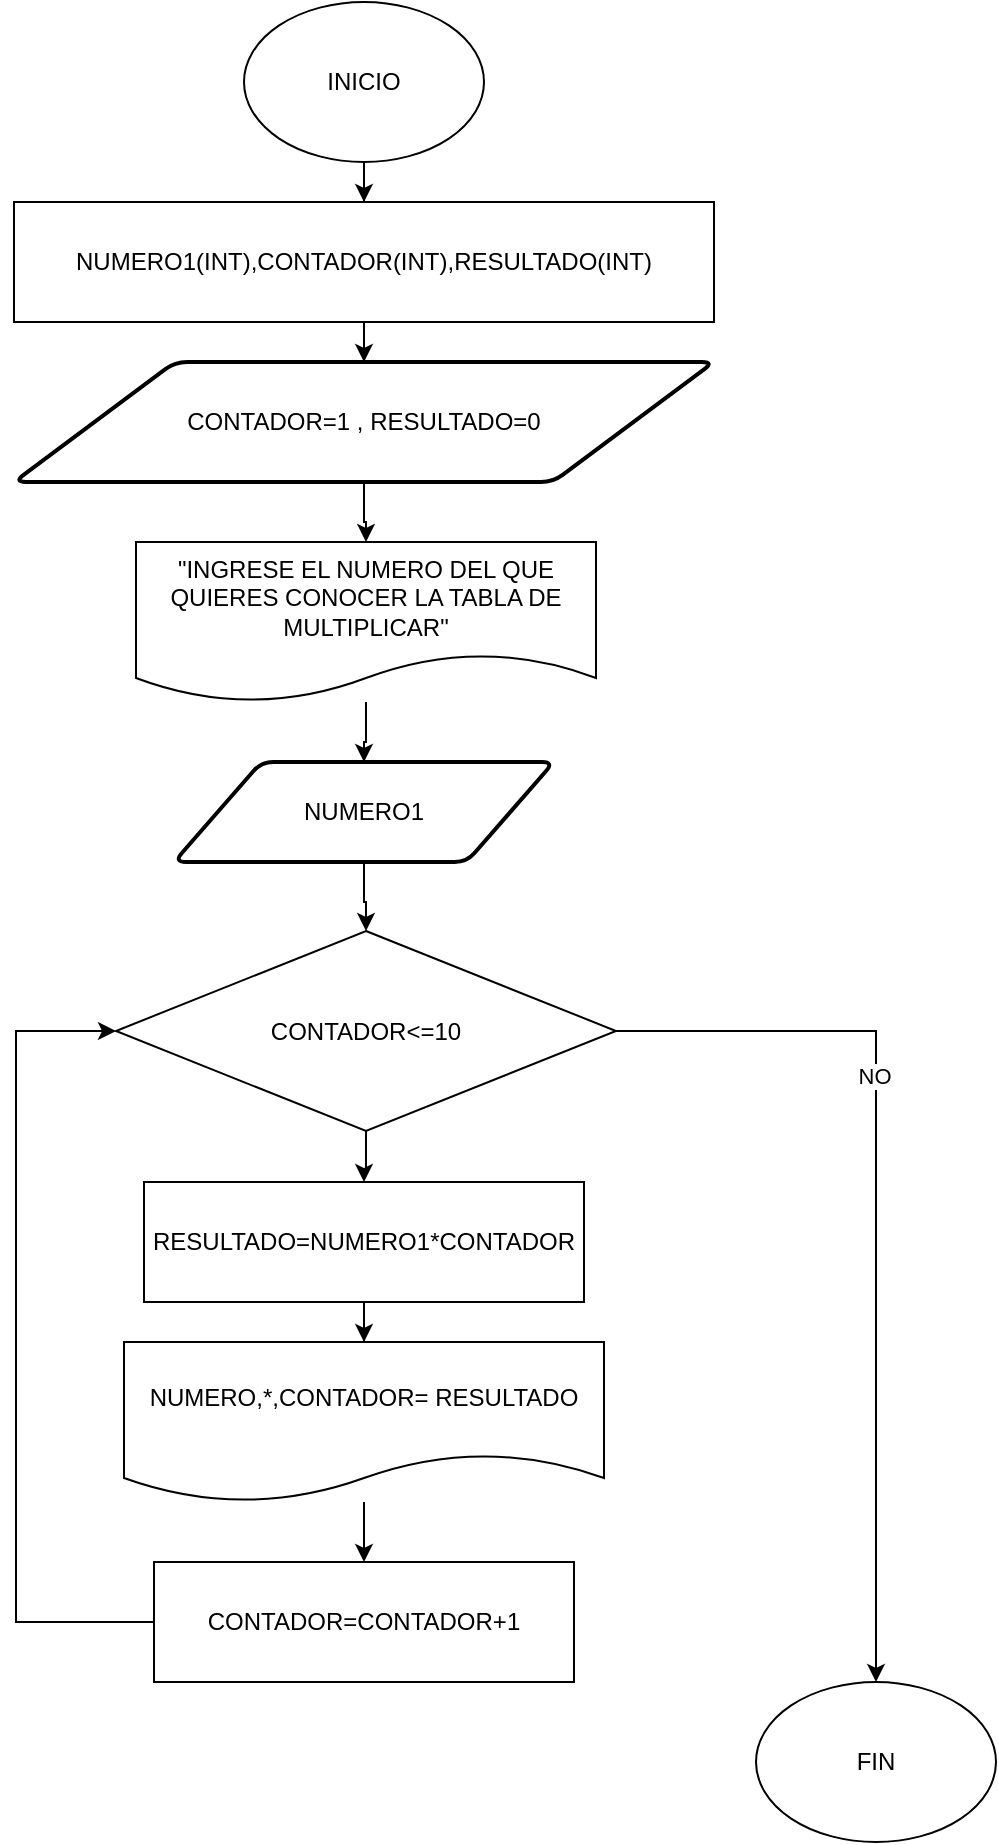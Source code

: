 <mxfile version="20.2.7" type="github">
  <diagram id="Spm0ucjE1Vnos5P3Ht3a" name="Página-1">
    <mxGraphModel dx="2374" dy="1133" grid="1" gridSize="10" guides="1" tooltips="1" connect="1" arrows="1" fold="1" page="1" pageScale="1" pageWidth="827" pageHeight="1169" math="0" shadow="0">
      <root>
        <mxCell id="0" />
        <mxCell id="1" parent="0" />
        <mxCell id="R8buzvKy0wzdD9ak6jDf-3" style="edgeStyle=orthogonalEdgeStyle;rounded=0;orthogonalLoop=1;jettySize=auto;html=1;entryX=0.5;entryY=0;entryDx=0;entryDy=0;" edge="1" parent="1" source="R8buzvKy0wzdD9ak6jDf-1" target="R8buzvKy0wzdD9ak6jDf-2">
          <mxGeometry relative="1" as="geometry" />
        </mxCell>
        <mxCell id="R8buzvKy0wzdD9ak6jDf-1" value="INICIO" style="ellipse;whiteSpace=wrap;html=1;" vertex="1" parent="1">
          <mxGeometry x="354" y="20" width="120" height="80" as="geometry" />
        </mxCell>
        <mxCell id="R8buzvKy0wzdD9ak6jDf-8" style="edgeStyle=orthogonalEdgeStyle;rounded=0;orthogonalLoop=1;jettySize=auto;html=1;entryX=0.5;entryY=0;entryDx=0;entryDy=0;" edge="1" parent="1" source="R8buzvKy0wzdD9ak6jDf-2" target="R8buzvKy0wzdD9ak6jDf-6">
          <mxGeometry relative="1" as="geometry" />
        </mxCell>
        <mxCell id="R8buzvKy0wzdD9ak6jDf-2" value="NUMERO1(INT),CONTADOR(INT),RESULTADO(INT)" style="rounded=0;whiteSpace=wrap;html=1;" vertex="1" parent="1">
          <mxGeometry x="239" y="120" width="350" height="60" as="geometry" />
        </mxCell>
        <mxCell id="R8buzvKy0wzdD9ak6jDf-11" style="edgeStyle=orthogonalEdgeStyle;rounded=0;orthogonalLoop=1;jettySize=auto;html=1;entryX=0.5;entryY=0;entryDx=0;entryDy=0;" edge="1" parent="1" source="R8buzvKy0wzdD9ak6jDf-6" target="R8buzvKy0wzdD9ak6jDf-9">
          <mxGeometry relative="1" as="geometry" />
        </mxCell>
        <mxCell id="R8buzvKy0wzdD9ak6jDf-6" value="CONTADOR=1 , RESULTADO=0" style="shape=parallelogram;html=1;strokeWidth=2;perimeter=parallelogramPerimeter;whiteSpace=wrap;rounded=1;arcSize=12;size=0.23;" vertex="1" parent="1">
          <mxGeometry x="239" y="200" width="350" height="60" as="geometry" />
        </mxCell>
        <mxCell id="R8buzvKy0wzdD9ak6jDf-14" style="edgeStyle=orthogonalEdgeStyle;rounded=0;orthogonalLoop=1;jettySize=auto;html=1;" edge="1" parent="1" source="R8buzvKy0wzdD9ak6jDf-9" target="R8buzvKy0wzdD9ak6jDf-12">
          <mxGeometry relative="1" as="geometry" />
        </mxCell>
        <mxCell id="R8buzvKy0wzdD9ak6jDf-9" value="&quot;INGRESE EL NUMERO DEL QUE QUIERES CONOCER LA TABLA DE MULTIPLICAR&quot;" style="shape=document;whiteSpace=wrap;html=1;boundedLbl=1;" vertex="1" parent="1">
          <mxGeometry x="300" y="290" width="230" height="80" as="geometry" />
        </mxCell>
        <mxCell id="R8buzvKy0wzdD9ak6jDf-16" style="edgeStyle=orthogonalEdgeStyle;rounded=0;orthogonalLoop=1;jettySize=auto;html=1;entryX=0.5;entryY=0;entryDx=0;entryDy=0;" edge="1" parent="1" source="R8buzvKy0wzdD9ak6jDf-12" target="R8buzvKy0wzdD9ak6jDf-15">
          <mxGeometry relative="1" as="geometry" />
        </mxCell>
        <mxCell id="R8buzvKy0wzdD9ak6jDf-12" value="NUMERO1" style="shape=parallelogram;html=1;strokeWidth=2;perimeter=parallelogramPerimeter;whiteSpace=wrap;rounded=1;arcSize=12;size=0.23;" vertex="1" parent="1">
          <mxGeometry x="319" y="400" width="190" height="50" as="geometry" />
        </mxCell>
        <mxCell id="R8buzvKy0wzdD9ak6jDf-18" style="edgeStyle=orthogonalEdgeStyle;rounded=0;orthogonalLoop=1;jettySize=auto;html=1;entryX=0.5;entryY=0;entryDx=0;entryDy=0;" edge="1" parent="1" source="R8buzvKy0wzdD9ak6jDf-15" target="R8buzvKy0wzdD9ak6jDf-27">
          <mxGeometry relative="1" as="geometry">
            <mxPoint x="660" y="930" as="targetPoint" />
          </mxGeometry>
        </mxCell>
        <mxCell id="R8buzvKy0wzdD9ak6jDf-19" value="NO" style="edgeLabel;html=1;align=center;verticalAlign=middle;resizable=0;points=[];" vertex="1" connectable="0" parent="R8buzvKy0wzdD9ak6jDf-18">
          <mxGeometry x="-0.336" y="-1" relative="1" as="geometry">
            <mxPoint y="1" as="offset" />
          </mxGeometry>
        </mxCell>
        <mxCell id="R8buzvKy0wzdD9ak6jDf-21" style="edgeStyle=orthogonalEdgeStyle;rounded=0;orthogonalLoop=1;jettySize=auto;html=1;" edge="1" parent="1" source="R8buzvKy0wzdD9ak6jDf-15" target="R8buzvKy0wzdD9ak6jDf-20">
          <mxGeometry relative="1" as="geometry" />
        </mxCell>
        <mxCell id="R8buzvKy0wzdD9ak6jDf-15" value="CONTADOR&amp;lt;=10" style="rhombus;whiteSpace=wrap;html=1;" vertex="1" parent="1">
          <mxGeometry x="290" y="484.5" width="250" height="100" as="geometry" />
        </mxCell>
        <mxCell id="R8buzvKy0wzdD9ak6jDf-23" style="edgeStyle=orthogonalEdgeStyle;rounded=0;orthogonalLoop=1;jettySize=auto;html=1;" edge="1" parent="1" source="R8buzvKy0wzdD9ak6jDf-20" target="R8buzvKy0wzdD9ak6jDf-22">
          <mxGeometry relative="1" as="geometry" />
        </mxCell>
        <mxCell id="R8buzvKy0wzdD9ak6jDf-20" value="RESULTADO=NUMERO1*CONTADOR" style="rounded=0;whiteSpace=wrap;html=1;" vertex="1" parent="1">
          <mxGeometry x="304" y="610" width="220" height="60" as="geometry" />
        </mxCell>
        <mxCell id="R8buzvKy0wzdD9ak6jDf-25" style="edgeStyle=orthogonalEdgeStyle;rounded=0;orthogonalLoop=1;jettySize=auto;html=1;entryX=0.5;entryY=0;entryDx=0;entryDy=0;" edge="1" parent="1" source="R8buzvKy0wzdD9ak6jDf-22" target="R8buzvKy0wzdD9ak6jDf-24">
          <mxGeometry relative="1" as="geometry" />
        </mxCell>
        <mxCell id="R8buzvKy0wzdD9ak6jDf-22" value="NUMERO,*,CONTADOR= RESULTADO" style="shape=document;whiteSpace=wrap;html=1;boundedLbl=1;" vertex="1" parent="1">
          <mxGeometry x="294" y="690" width="240" height="80" as="geometry" />
        </mxCell>
        <mxCell id="R8buzvKy0wzdD9ak6jDf-26" style="edgeStyle=orthogonalEdgeStyle;rounded=0;orthogonalLoop=1;jettySize=auto;html=1;entryX=0;entryY=0.5;entryDx=0;entryDy=0;" edge="1" parent="1" source="R8buzvKy0wzdD9ak6jDf-24" target="R8buzvKy0wzdD9ak6jDf-15">
          <mxGeometry relative="1" as="geometry">
            <mxPoint x="200" y="650" as="targetPoint" />
            <Array as="points">
              <mxPoint x="240" y="830" />
              <mxPoint x="240" y="535" />
            </Array>
          </mxGeometry>
        </mxCell>
        <mxCell id="R8buzvKy0wzdD9ak6jDf-24" value="CONTADOR=CONTADOR+1" style="rounded=0;whiteSpace=wrap;html=1;" vertex="1" parent="1">
          <mxGeometry x="309" y="800" width="210" height="60" as="geometry" />
        </mxCell>
        <mxCell id="R8buzvKy0wzdD9ak6jDf-27" value="FIN" style="ellipse;whiteSpace=wrap;html=1;" vertex="1" parent="1">
          <mxGeometry x="610" y="860" width="120" height="80" as="geometry" />
        </mxCell>
      </root>
    </mxGraphModel>
  </diagram>
</mxfile>
